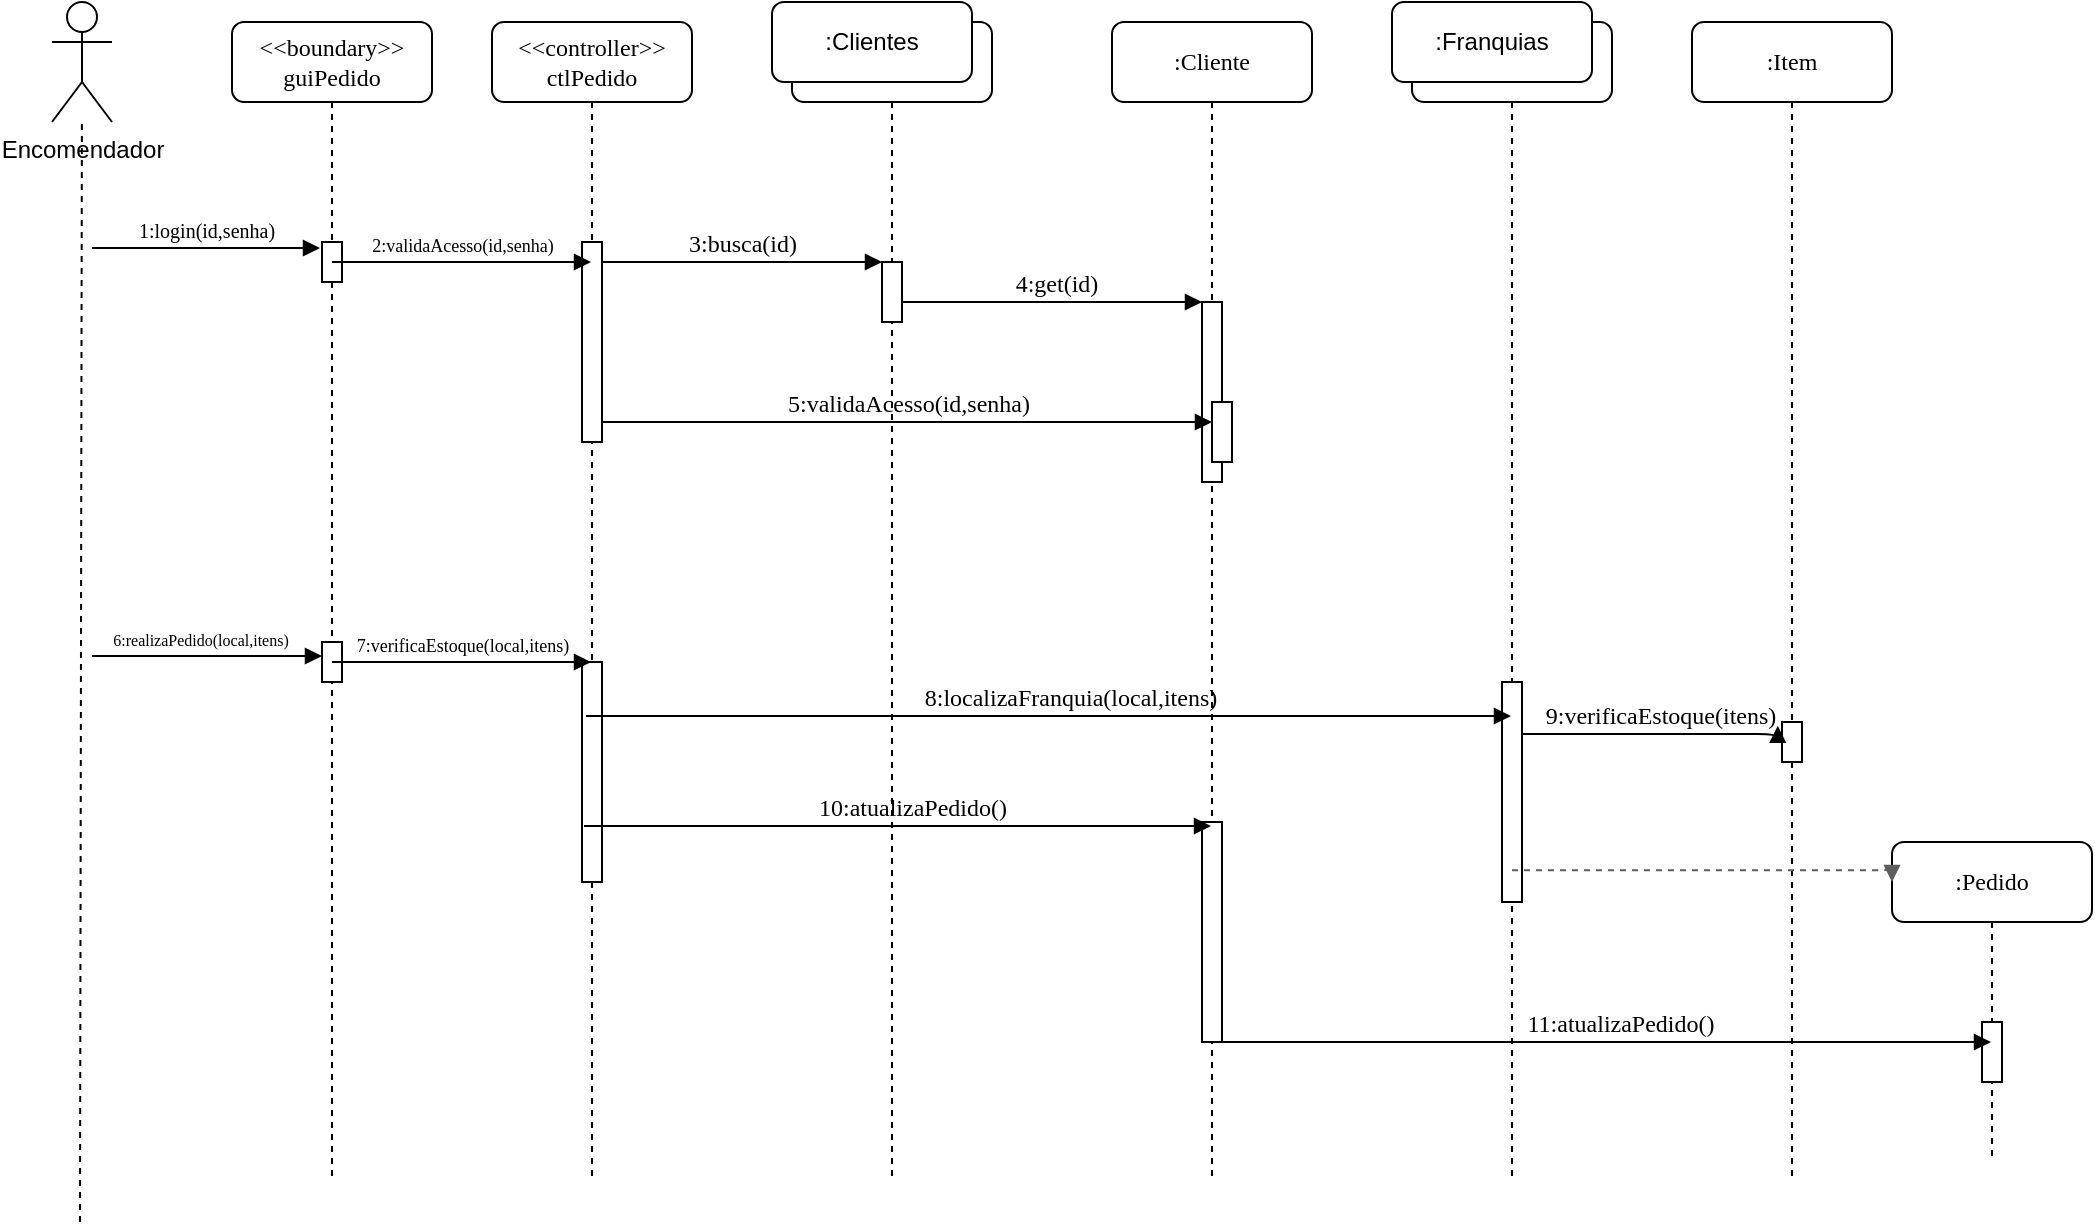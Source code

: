 <mxfile version="13.2.1" type="github">
  <diagram name="Page-1" id="13e1069c-82ec-6db2-03f1-153e76fe0fe0">
    <mxGraphModel dx="2062" dy="714" grid="1" gridSize="10" guides="1" tooltips="1" connect="1" arrows="1" fold="1" page="1" pageScale="1" pageWidth="1100" pageHeight="850" background="#ffffff" math="0" shadow="0">
      <root>
        <mxCell id="0" />
        <mxCell id="1" parent="0" />
        <mxCell id="7baba1c4bc27f4b0-2" value="&amp;lt;&amp;lt;controller&amp;gt;&amp;gt;&lt;br&gt;ctlPedido" style="shape=umlLifeline;perimeter=lifelinePerimeter;whiteSpace=wrap;html=1;container=1;collapsible=0;recursiveResize=0;outlineConnect=0;rounded=1;shadow=0;comic=0;labelBackgroundColor=none;strokeWidth=1;fontFamily=Verdana;fontSize=12;align=center;" parent="1" vertex="1">
          <mxGeometry x="270" y="40" width="100" height="580" as="geometry" />
        </mxCell>
        <mxCell id="7baba1c4bc27f4b0-10" value="" style="html=1;points=[];perimeter=orthogonalPerimeter;rounded=0;shadow=0;comic=0;labelBackgroundColor=none;strokeWidth=1;fontFamily=Verdana;fontSize=12;align=center;" parent="7baba1c4bc27f4b0-2" vertex="1">
          <mxGeometry x="45" y="110" width="10" height="100" as="geometry" />
        </mxCell>
        <mxCell id="T98ubukz5x5UCarxucvg-25" value="" style="html=1;points=[];perimeter=orthogonalPerimeter;rounded=0;shadow=0;comic=0;labelBackgroundColor=none;strokeWidth=1;fontFamily=Verdana;fontSize=12;align=center;" vertex="1" parent="7baba1c4bc27f4b0-2">
          <mxGeometry x="45" y="320" width="10" height="110" as="geometry" />
        </mxCell>
        <mxCell id="7baba1c4bc27f4b0-3" value="" style="shape=umlLifeline;perimeter=lifelinePerimeter;whiteSpace=wrap;html=1;container=1;collapsible=0;recursiveResize=0;outlineConnect=0;rounded=1;shadow=0;comic=0;labelBackgroundColor=none;strokeWidth=1;fontFamily=Verdana;fontSize=12;align=center;" parent="1" vertex="1">
          <mxGeometry x="420" y="40" width="100" height="580" as="geometry" />
        </mxCell>
        <mxCell id="7baba1c4bc27f4b0-13" value="" style="html=1;points=[];perimeter=orthogonalPerimeter;rounded=0;shadow=0;comic=0;labelBackgroundColor=none;strokeWidth=1;fontFamily=Verdana;fontSize=12;align=center;" parent="7baba1c4bc27f4b0-3" vertex="1">
          <mxGeometry x="45" y="120" width="10" height="30" as="geometry" />
        </mxCell>
        <mxCell id="T98ubukz5x5UCarxucvg-8" value=":Clientes" style="rounded=1;whiteSpace=wrap;html=1;" vertex="1" parent="7baba1c4bc27f4b0-3">
          <mxGeometry x="-10" y="-10" width="100" height="40" as="geometry" />
        </mxCell>
        <mxCell id="7baba1c4bc27f4b0-4" value=":Cliente" style="shape=umlLifeline;perimeter=lifelinePerimeter;whiteSpace=wrap;html=1;container=1;collapsible=0;recursiveResize=0;outlineConnect=0;rounded=1;shadow=0;comic=0;labelBackgroundColor=none;strokeWidth=1;fontFamily=Verdana;fontSize=12;align=center;" parent="1" vertex="1">
          <mxGeometry x="580" y="40" width="100" height="580" as="geometry" />
        </mxCell>
        <mxCell id="7baba1c4bc27f4b0-16" value="" style="html=1;points=[];perimeter=orthogonalPerimeter;rounded=0;shadow=0;comic=0;labelBackgroundColor=none;strokeWidth=1;fontFamily=Verdana;fontSize=12;align=center;" parent="7baba1c4bc27f4b0-4" vertex="1">
          <mxGeometry x="45" y="140" width="10" height="90" as="geometry" />
        </mxCell>
        <mxCell id="7baba1c4bc27f4b0-37" value="" style="html=1;points=[];perimeter=orthogonalPerimeter;rounded=0;shadow=0;comic=0;labelBackgroundColor=none;strokeWidth=1;fontFamily=Verdana;fontSize=12;align=center;" parent="7baba1c4bc27f4b0-4" vertex="1">
          <mxGeometry x="50" y="190" width="10" height="30" as="geometry" />
        </mxCell>
        <mxCell id="T98ubukz5x5UCarxucvg-30" value="" style="html=1;points=[];perimeter=orthogonalPerimeter;rounded=0;shadow=0;comic=0;labelBackgroundColor=none;strokeWidth=1;fontFamily=Verdana;fontSize=12;align=center;" vertex="1" parent="7baba1c4bc27f4b0-4">
          <mxGeometry x="45" y="400" width="10" height="110" as="geometry" />
        </mxCell>
        <mxCell id="7baba1c4bc27f4b0-5" value="" style="shape=umlLifeline;perimeter=lifelinePerimeter;whiteSpace=wrap;html=1;container=1;collapsible=0;recursiveResize=0;outlineConnect=0;rounded=1;shadow=0;comic=0;labelBackgroundColor=none;strokeWidth=1;fontFamily=Verdana;fontSize=12;align=center;" parent="1" vertex="1">
          <mxGeometry x="730" y="40" width="100" height="580" as="geometry" />
        </mxCell>
        <mxCell id="T98ubukz5x5UCarxucvg-18" value=":Franquias" style="rounded=1;whiteSpace=wrap;html=1;" vertex="1" parent="7baba1c4bc27f4b0-5">
          <mxGeometry x="-10" y="-10" width="100" height="40" as="geometry" />
        </mxCell>
        <mxCell id="7baba1c4bc27f4b0-19" value="" style="html=1;points=[];perimeter=orthogonalPerimeter;rounded=0;shadow=0;comic=0;labelBackgroundColor=none;strokeWidth=1;fontFamily=Verdana;fontSize=12;align=center;" parent="7baba1c4bc27f4b0-5" vertex="1">
          <mxGeometry x="45" y="330" width="10" height="110" as="geometry" />
        </mxCell>
        <mxCell id="7baba1c4bc27f4b0-6" value=":Item" style="shape=umlLifeline;perimeter=lifelinePerimeter;whiteSpace=wrap;html=1;container=1;collapsible=0;recursiveResize=0;outlineConnect=0;rounded=1;shadow=0;comic=0;labelBackgroundColor=none;strokeWidth=1;fontFamily=Verdana;fontSize=12;align=center;" parent="1" vertex="1">
          <mxGeometry x="870" y="40" width="100" height="580" as="geometry" />
        </mxCell>
        <mxCell id="7baba1c4bc27f4b0-28" value="" style="html=1;points=[];perimeter=orthogonalPerimeter;rounded=0;shadow=0;comic=0;labelBackgroundColor=none;strokeWidth=1;fontFamily=Verdana;fontSize=12;align=center;" parent="7baba1c4bc27f4b0-6" vertex="1">
          <mxGeometry x="45" y="350" width="10" height="20" as="geometry" />
        </mxCell>
        <mxCell id="7baba1c4bc27f4b0-7" value=":Pedido" style="shape=umlLifeline;perimeter=lifelinePerimeter;whiteSpace=wrap;html=1;container=1;collapsible=0;recursiveResize=0;outlineConnect=0;rounded=1;shadow=0;comic=0;labelBackgroundColor=none;strokeWidth=1;fontFamily=Verdana;fontSize=12;align=center;" parent="1" vertex="1">
          <mxGeometry x="970" y="450" width="100" height="160" as="geometry" />
        </mxCell>
        <mxCell id="7baba1c4bc27f4b0-25" value="" style="html=1;points=[];perimeter=orthogonalPerimeter;rounded=0;shadow=0;comic=0;labelBackgroundColor=none;strokeColor=#000000;strokeWidth=1;fillColor=#FFFFFF;fontFamily=Verdana;fontSize=12;fontColor=#000000;align=center;" parent="7baba1c4bc27f4b0-7" vertex="1">
          <mxGeometry x="45" y="90" width="10" height="30" as="geometry" />
        </mxCell>
        <mxCell id="7baba1c4bc27f4b0-8" value="&amp;lt;&amp;lt;boundary&amp;gt;&amp;gt;&lt;br&gt;guiPedido" style="shape=umlLifeline;perimeter=lifelinePerimeter;whiteSpace=wrap;html=1;container=1;collapsible=0;recursiveResize=0;outlineConnect=0;rounded=1;shadow=0;comic=0;labelBackgroundColor=none;strokeWidth=1;fontFamily=Verdana;fontSize=12;align=center;" parent="1" vertex="1">
          <mxGeometry x="140" y="40" width="100" height="580" as="geometry" />
        </mxCell>
        <mxCell id="7baba1c4bc27f4b0-9" value="" style="html=1;points=[];perimeter=orthogonalPerimeter;rounded=0;shadow=0;comic=0;labelBackgroundColor=none;strokeWidth=1;fontFamily=Verdana;fontSize=12;align=center;" parent="7baba1c4bc27f4b0-8" vertex="1">
          <mxGeometry x="45" y="110" width="10" height="20" as="geometry" />
        </mxCell>
        <mxCell id="T98ubukz5x5UCarxucvg-21" value="" style="html=1;points=[];perimeter=orthogonalPerimeter;rounded=0;shadow=0;comic=0;labelBackgroundColor=none;strokeWidth=1;fontFamily=Verdana;fontSize=12;align=center;" vertex="1" parent="7baba1c4bc27f4b0-8">
          <mxGeometry x="45" y="310" width="10" height="20" as="geometry" />
        </mxCell>
        <mxCell id="7baba1c4bc27f4b0-17" value="4:get(id)" style="html=1;verticalAlign=bottom;endArrow=block;labelBackgroundColor=none;fontFamily=Verdana;fontSize=12;edgeStyle=elbowEdgeStyle;elbow=vertical;" parent="1" source="7baba1c4bc27f4b0-13" target="7baba1c4bc27f4b0-16" edge="1">
          <mxGeometry x="0.154" y="-10" relative="1" as="geometry">
            <mxPoint x="510" y="220" as="sourcePoint" />
            <Array as="points">
              <mxPoint x="530" y="180" />
              <mxPoint x="460" y="220" />
            </Array>
            <mxPoint x="-10" y="-10" as="offset" />
          </mxGeometry>
        </mxCell>
        <mxCell id="7baba1c4bc27f4b0-14" value="3:busca(id)" style="html=1;verticalAlign=bottom;endArrow=block;entryX=0;entryY=0;labelBackgroundColor=none;fontFamily=Verdana;fontSize=12;edgeStyle=elbowEdgeStyle;elbow=vertical;" parent="1" source="7baba1c4bc27f4b0-10" target="7baba1c4bc27f4b0-13" edge="1">
          <mxGeometry relative="1" as="geometry">
            <mxPoint x="370" y="200" as="sourcePoint" />
          </mxGeometry>
        </mxCell>
        <mxCell id="T98ubukz5x5UCarxucvg-1" value="Encomendador" style="shape=umlActor;verticalLabelPosition=bottom;labelBackgroundColor=#ffffff;verticalAlign=top;html=1;outlineConnect=0;" vertex="1" parent="1">
          <mxGeometry x="50" y="30" width="30" height="60" as="geometry" />
        </mxCell>
        <mxCell id="T98ubukz5x5UCarxucvg-2" value="" style="endArrow=none;dashed=1;html=1;" edge="1" parent="1" target="T98ubukz5x5UCarxucvg-1">
          <mxGeometry width="50" height="50" relative="1" as="geometry">
            <mxPoint x="64" y="640" as="sourcePoint" />
            <mxPoint x="110" y="280" as="targetPoint" />
          </mxGeometry>
        </mxCell>
        <mxCell id="T98ubukz5x5UCarxucvg-10" value="5:validaAcesso(id,senha)" style="html=1;verticalAlign=bottom;endArrow=block;labelBackgroundColor=none;fontFamily=Verdana;fontSize=12;edgeStyle=elbowEdgeStyle;elbow=vertical;" edge="1" parent="1" source="7baba1c4bc27f4b0-10" target="7baba1c4bc27f4b0-37">
          <mxGeometry relative="1" as="geometry">
            <mxPoint x="295" y="230" as="sourcePoint" />
            <mxPoint x="590" y="231" as="targetPoint" />
            <Array as="points">
              <mxPoint x="510" y="240" />
              <mxPoint x="320" y="220" />
            </Array>
          </mxGeometry>
        </mxCell>
        <mxCell id="T98ubukz5x5UCarxucvg-20" value="&lt;font style=&quot;font-size: 8px&quot;&gt;6:realizaPedido(local,itens)&lt;/font&gt;" style="html=1;verticalAlign=bottom;endArrow=block;labelBackgroundColor=none;fontFamily=Verdana;fontSize=12;edgeStyle=elbowEdgeStyle;elbow=vertical;entryX=0;entryY=0.35;entryDx=0;entryDy=0;entryPerimeter=0;" edge="1" parent="1" target="T98ubukz5x5UCarxucvg-21">
          <mxGeometry x="-0.073" relative="1" as="geometry">
            <mxPoint x="70" y="357" as="sourcePoint" />
            <mxPoint x="150" y="350" as="targetPoint" />
            <mxPoint as="offset" />
          </mxGeometry>
        </mxCell>
        <mxCell id="T98ubukz5x5UCarxucvg-22" value="&lt;font style=&quot;font-size: 10px&quot;&gt;1:login(id,senha)&lt;/font&gt;" style="html=1;verticalAlign=bottom;endArrow=block;labelBackgroundColor=none;fontFamily=Verdana;fontSize=12;edgeStyle=elbowEdgeStyle;elbow=vertical;entryX=-0.1;entryY=0.15;entryDx=0;entryDy=0;entryPerimeter=0;" edge="1" parent="1" target="7baba1c4bc27f4b0-9">
          <mxGeometry relative="1" as="geometry">
            <mxPoint x="70" y="153" as="sourcePoint" />
            <mxPoint x="145" y="150" as="targetPoint" />
          </mxGeometry>
        </mxCell>
        <mxCell id="T98ubukz5x5UCarxucvg-24" value="&lt;font style=&quot;font-size: 9px&quot;&gt;2:validaAcesso(id,senha)&lt;/font&gt;" style="html=1;verticalAlign=bottom;endArrow=block;labelBackgroundColor=none;fontFamily=Verdana;fontSize=12;edgeStyle=elbowEdgeStyle;elbow=vertical;" edge="1" parent="1" target="7baba1c4bc27f4b0-2">
          <mxGeometry relative="1" as="geometry">
            <mxPoint x="190" y="160" as="sourcePoint" />
            <mxPoint x="280" y="160" as="targetPoint" />
          </mxGeometry>
        </mxCell>
        <mxCell id="T98ubukz5x5UCarxucvg-26" value="&lt;font style=&quot;font-size: 9px&quot;&gt;7:verificaEstoque(local,itens)&lt;/font&gt;" style="html=1;verticalAlign=bottom;endArrow=block;labelBackgroundColor=none;fontFamily=Verdana;fontSize=12;edgeStyle=elbowEdgeStyle;elbow=vertical;" edge="1" parent="1" target="7baba1c4bc27f4b0-2">
          <mxGeometry x="0.006" relative="1" as="geometry">
            <mxPoint x="190" y="360" as="sourcePoint" />
            <mxPoint x="250" y="360" as="targetPoint" />
            <mxPoint as="offset" />
          </mxGeometry>
        </mxCell>
        <mxCell id="T98ubukz5x5UCarxucvg-27" value="&lt;font style=&quot;font-size: 12px&quot;&gt;9:verificaEstoque(itens)&lt;/font&gt;" style="html=1;verticalAlign=bottom;endArrow=block;labelBackgroundColor=none;fontFamily=Verdana;fontSize=12;edgeStyle=elbowEdgeStyle;elbow=vertical;entryX=-0.212;entryY=0.092;entryDx=0;entryDy=0;entryPerimeter=0;" edge="1" parent="1" source="7baba1c4bc27f4b0-19" target="7baba1c4bc27f4b0-28">
          <mxGeometry x="0.047" relative="1" as="geometry">
            <mxPoint x="290" y="460" as="sourcePoint" />
            <mxPoint x="429.5" y="369.997" as="targetPoint" />
            <mxPoint as="offset" />
            <Array as="points">
              <mxPoint x="820" y="396" />
              <mxPoint x="500" y="460" />
            </Array>
          </mxGeometry>
        </mxCell>
        <mxCell id="T98ubukz5x5UCarxucvg-28" value="&lt;font style=&quot;font-size: 12px&quot;&gt;8:localizaFranquia(local,itens)&lt;/font&gt;" style="html=1;verticalAlign=bottom;endArrow=block;labelBackgroundColor=none;fontFamily=Verdana;fontSize=12;edgeStyle=elbowEdgeStyle;elbow=vertical;exitX=0.2;exitY=0.245;exitDx=0;exitDy=0;exitPerimeter=0;" edge="1" parent="1" source="T98ubukz5x5UCarxucvg-25" target="7baba1c4bc27f4b0-5">
          <mxGeometry x="0.047" relative="1" as="geometry">
            <mxPoint x="290" y="380" as="sourcePoint" />
            <mxPoint x="729.5" y="380" as="targetPoint" />
            <mxPoint as="offset" />
            <Array as="points">
              <mxPoint x="580" y="387" />
              <mxPoint x="500" y="380" />
            </Array>
          </mxGeometry>
        </mxCell>
        <mxCell id="T98ubukz5x5UCarxucvg-31" value="&lt;font style=&quot;font-size: 12px&quot;&gt;10:atualizaPedido()&lt;/font&gt;" style="html=1;verticalAlign=bottom;endArrow=block;labelBackgroundColor=none;fontFamily=Verdana;fontSize=12;edgeStyle=elbowEdgeStyle;elbow=vertical;exitX=0.1;exitY=0.745;exitDx=0;exitDy=0;exitPerimeter=0;" edge="1" parent="1" source="T98ubukz5x5UCarxucvg-25" target="7baba1c4bc27f4b0-4">
          <mxGeometry x="0.047" relative="1" as="geometry">
            <mxPoint x="290" y="460" as="sourcePoint" />
            <mxPoint x="590" y="460" as="targetPoint" />
            <mxPoint as="offset" />
            <Array as="points">
              <mxPoint x="580" y="442" />
              <mxPoint x="500" y="460" />
            </Array>
          </mxGeometry>
        </mxCell>
        <mxCell id="T98ubukz5x5UCarxucvg-32" value="" style="html=1;verticalAlign=bottom;endArrow=block;labelBackgroundColor=none;fontFamily=Verdana;fontSize=12;edgeStyle=elbowEdgeStyle;elbow=vertical;dashed=1;strokeColor=#5E5E5E;entryX=0;entryY=0.125;entryDx=0;entryDy=0;entryPerimeter=0;" edge="1" parent="1" source="7baba1c4bc27f4b0-5" target="7baba1c4bc27f4b0-7">
          <mxGeometry x="0.047" relative="1" as="geometry">
            <mxPoint x="750" y="464.16" as="sourcePoint" />
            <mxPoint x="970" y="460" as="targetPoint" />
            <mxPoint as="offset" />
            <Array as="points">
              <mxPoint x="835" y="464.16" />
              <mxPoint x="515" y="528.16" />
            </Array>
          </mxGeometry>
        </mxCell>
        <mxCell id="T98ubukz5x5UCarxucvg-34" value="&lt;font style=&quot;font-size: 12px&quot;&gt;11:atualizaPedido()&lt;/font&gt;" style="html=1;verticalAlign=bottom;endArrow=block;labelBackgroundColor=none;fontFamily=Verdana;fontSize=12;edgeStyle=elbowEdgeStyle;elbow=vertical;" edge="1" parent="1" target="7baba1c4bc27f4b0-7">
          <mxGeometry x="0.047" relative="1" as="geometry">
            <mxPoint x="630" y="550" as="sourcePoint" />
            <mxPoint x="1000" y="550" as="targetPoint" />
            <mxPoint as="offset" />
            <Array as="points">
              <mxPoint x="800" y="550" />
            </Array>
          </mxGeometry>
        </mxCell>
      </root>
    </mxGraphModel>
  </diagram>
</mxfile>
